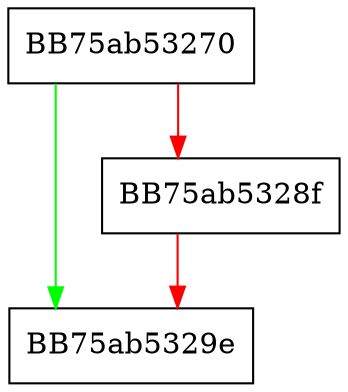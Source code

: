 digraph rankValueFunc {
  node [shape="box"];
  graph [splines=ortho];
  BB75ab53270 -> BB75ab5329e [color="green"];
  BB75ab53270 -> BB75ab5328f [color="red"];
  BB75ab5328f -> BB75ab5329e [color="red"];
}